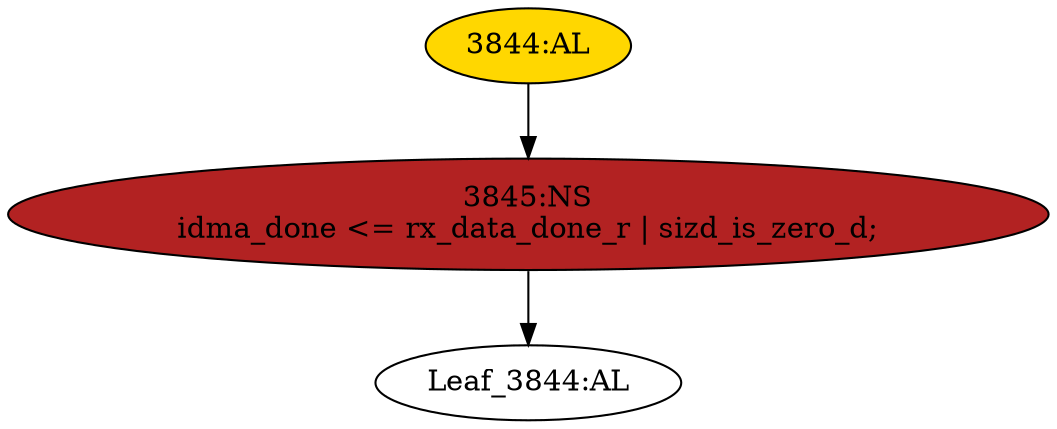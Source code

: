 strict digraph "" {
	node [label="\N"];
	"3845:NS"	 [ast="<pyverilog.vparser.ast.NonblockingSubstitution object at 0x7f13b5568c50>",
		fillcolor=firebrick,
		label="3845:NS
idma_done <= rx_data_done_r | sizd_is_zero_d;",
		statements="[<pyverilog.vparser.ast.NonblockingSubstitution object at 0x7f13b5568c50>]",
		style=filled,
		typ=NonblockingSubstitution];
	"Leaf_3844:AL"	 [def_var="['idma_done']",
		label="Leaf_3844:AL"];
	"3845:NS" -> "Leaf_3844:AL"	 [cond="[]",
		lineno=None];
	"3844:AL"	 [ast="<pyverilog.vparser.ast.Always object at 0x7f13b5568e90>",
		clk_sens=True,
		fillcolor=gold,
		label="3844:AL",
		sens="['clk']",
		statements="[]",
		style=filled,
		typ=Always,
		use_var="['rx_data_done_r', 'sizd_is_zero_d']"];
	"3844:AL" -> "3845:NS"	 [cond="[]",
		lineno=None];
}

